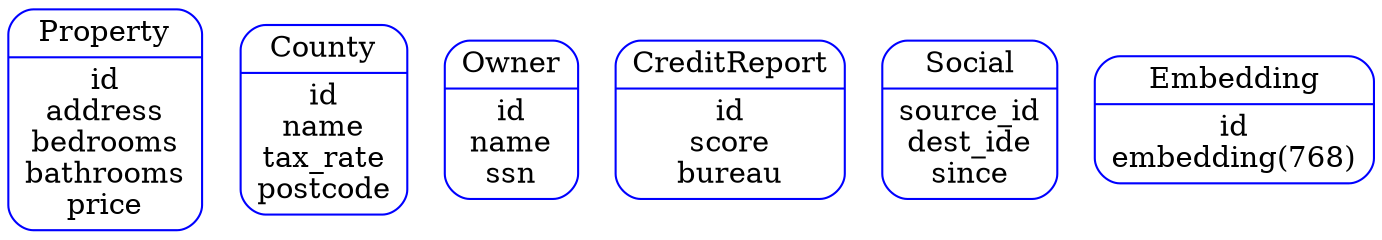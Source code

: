 digraph diag {
  node [shape=Mrecord, color=Blue];
  Property [label="{<f0> Property|<f1> id\naddress\nbedrooms\nbathrooms\nprice}"];
  County [label="{<f0> County|<f1> id\nname\ntax_rate\npostcode}"];
  Owner [label="{<f0> Owner|<f1> id\nname\nssn}"];
  CreditReport [label="{<f0> CreditReport|<f1> id\nscore\nbureau}"];
  Social [label="{<f0> Social|<f1> source_id\ndest_ide\nsince}"];
  Embedding [label="{<f0> Embedding|<f1> id\nembedding(768)}"];
}
